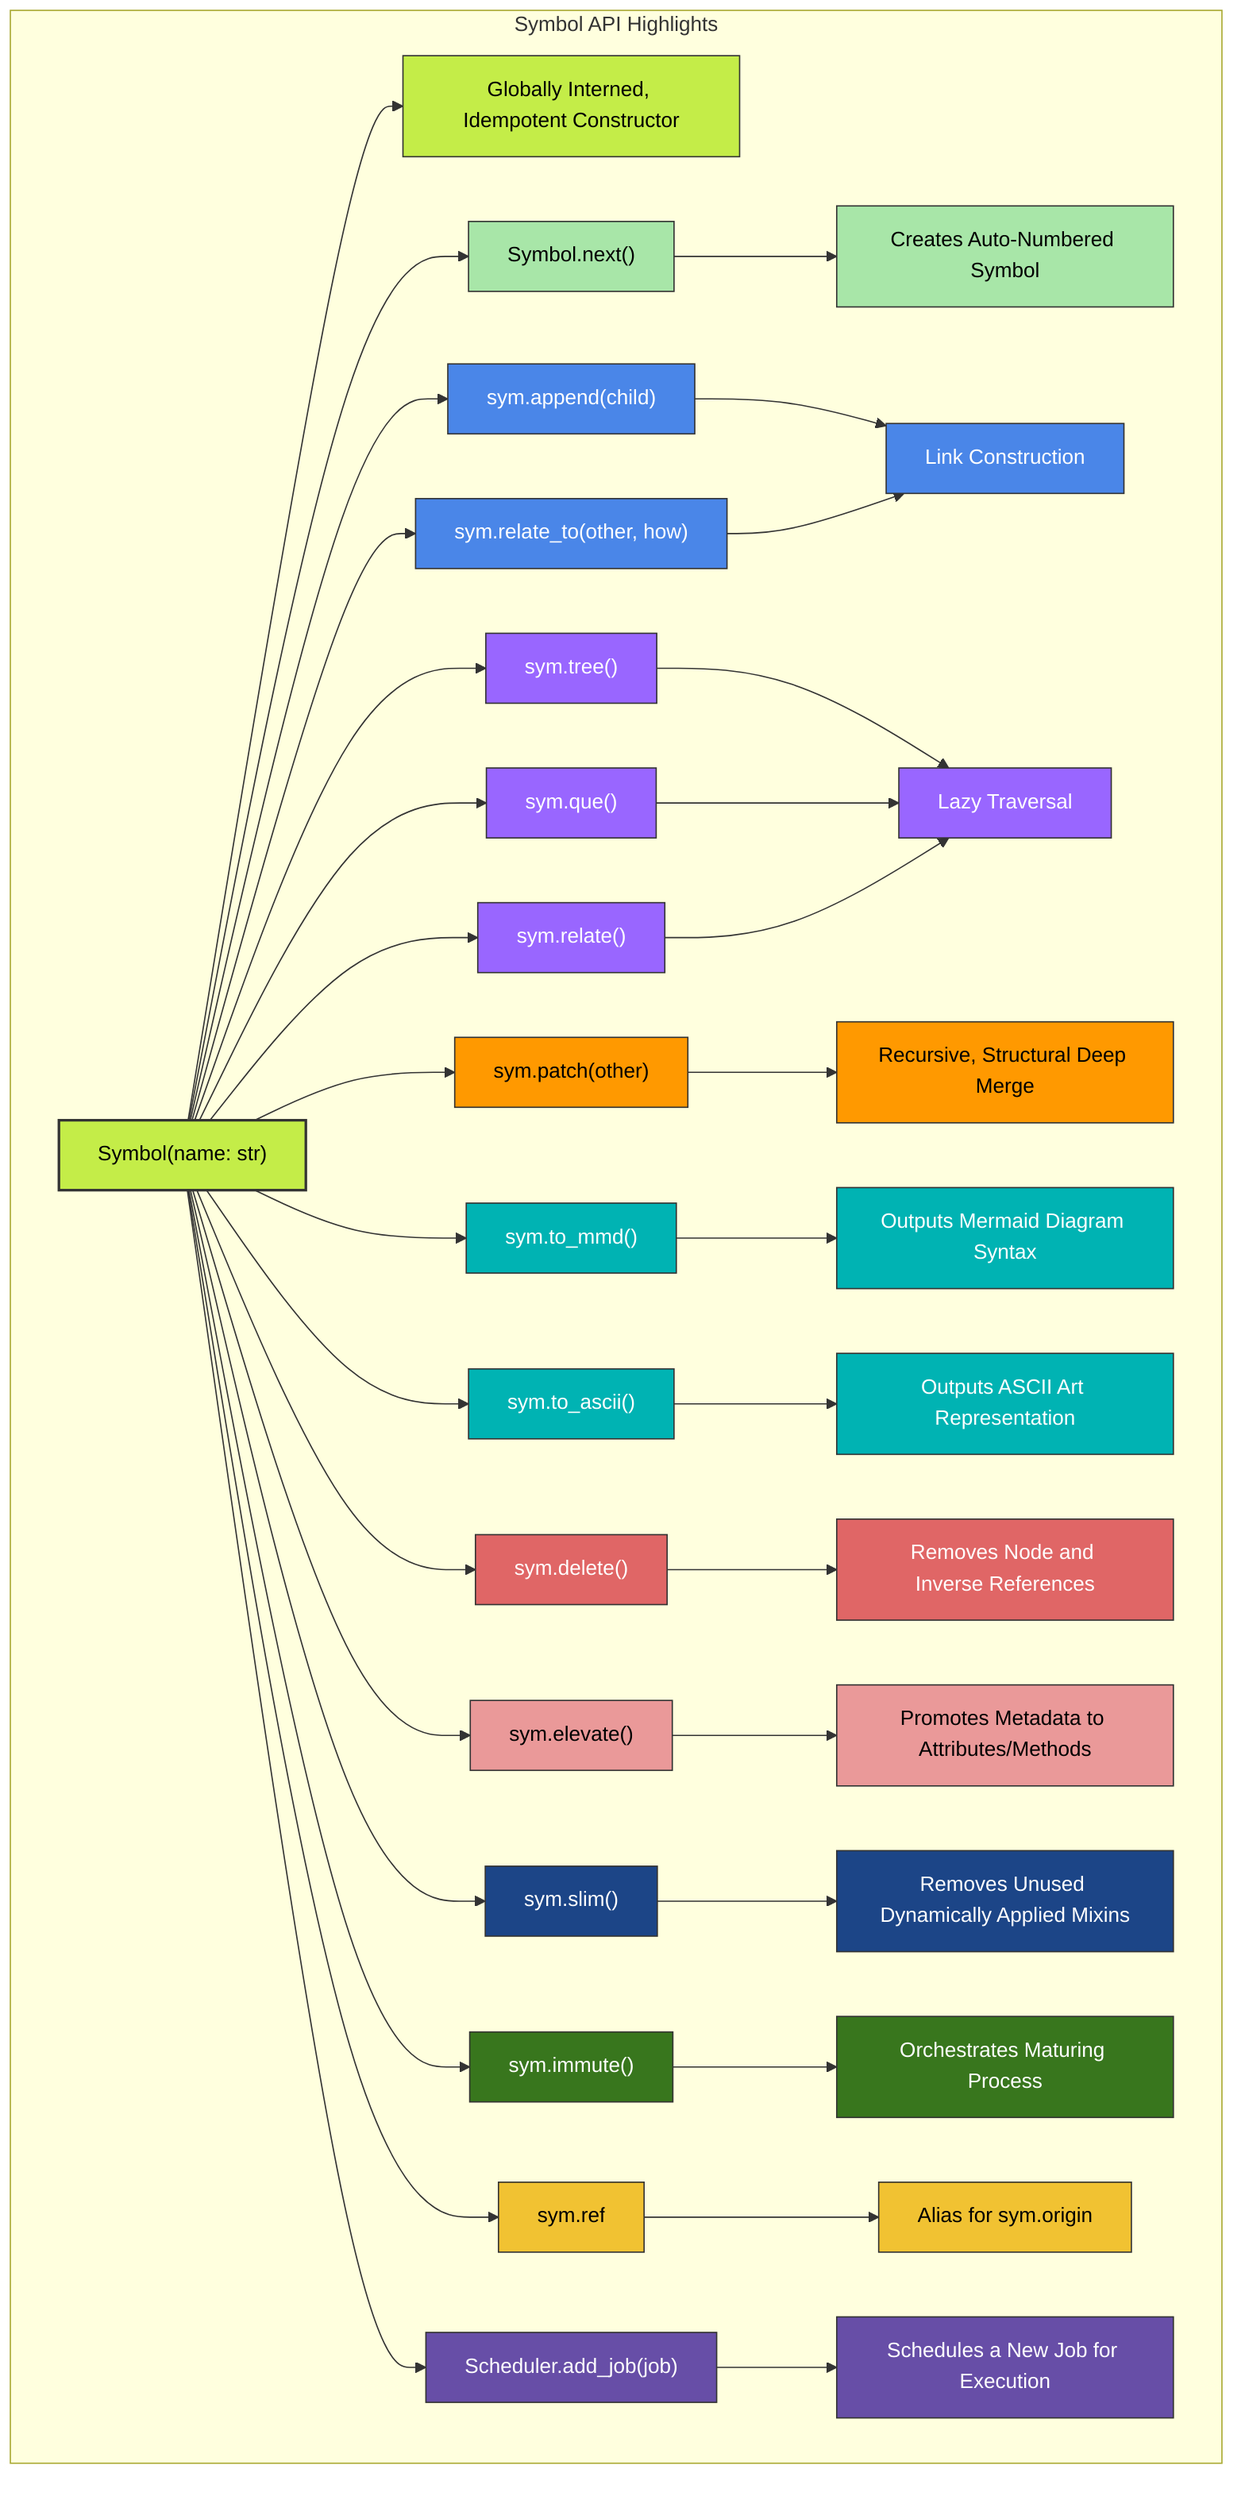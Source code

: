 graph
    subgraph "Symbol API Highlights"
        A[Symbol#40;name: str#41;] --> B[Globally Interned, Idempotent Constructor];
        A --> C[Symbol.next#40;#41;];
        C --> D[Creates Auto-Numbered Symbol];
        A --> E[sym.append#40;child#41;];
        A --> F[sym.relate_to#40;other, how#41;];
        E --> G[Link Construction];
        F --> G;
        A --> H[sym.tree#40;#41;];
        A --> I[sym.que#40;#41;];
        A --> J[sym.relate#40;#41;];
        H --> K[Lazy Traversal];
        I --> K;
        J --> K;
        A --> L[sym.patch#40;other#41;];
        L --> M[Recursive, Structural Deep Merge];
        A --> N[sym.to_mmd#40;#41;];
        N --> O[Outputs Mermaid Diagram Syntax];
        A --> P[sym.to_ascii#40;#41;];
        P --> Q[Outputs ASCII Art Representation];
        A --> R[sym.delete#40;#41;];
        R --> S[Removes Node and Inverse References];
        A --> T[sym.elevate#40;#41;];
        T --> U[Promotes Metadata to Attributes/Methods];
        A --> V[sym.slim#40;#41;];
        V --> W[Removes Unused Dynamically Applied Mixins];
        A --> X[sym.immute#40;#41;];
        X --> Y[Orchestrates Maturing Process];
        A --> Z[sym.ref];
        Z --> AA[Alias for sym.origin];
        A --> AB[Scheduler.add_job#40;job#41;];
        AB --> AC[Schedules a New Job for Execution];
    end

    %% Main Symbol node
    style A fill:#c4ed48,stroke:#333,stroke-width:2px,color:#000000;
    style B fill:#c4ed48,stroke:#333,stroke-width:1px,color:#000000;

    %% Symbol creation group - light green
    style C fill:#a8e6a8,stroke:#333,stroke-width:1px,color:#000000;
    style D fill:#a8e6a8,stroke:#333,stroke-width:1px,color:#000000;

    %% Relationship management group - blue
    style E fill:#4a86e8,stroke:#333,stroke-width:1px,color:#ffffff;
    style F fill:#4a86e8,stroke:#333,stroke-width:1px,color:#ffffff;
    style G fill:#4a86e8,stroke:#333,stroke-width:1px,color:#ffffff;

    %% Traversal group - purple
    style H fill:#9966ff,stroke:#333,stroke-width:1px,color:#ffffff;
    style I fill:#9966ff,stroke:#333,stroke-width:1px,color:#ffffff;
    style J fill:#9966ff,stroke:#333,stroke-width:1px,color:#ffffff;
    style K fill:#9966ff,stroke:#333,stroke-width:1px,color:#ffffff;

    %% Data manipulation group - orange
    style L fill:#ff9900,stroke:#333,stroke-width:1px,color:#000000;
    style M fill:#ff9900,stroke:#333,stroke-width:1px,color:#000000;

    %% Visualization group - teal
    style N fill:#00b3b3,stroke:#333,stroke-width:1px,color:#ffffff;
    style O fill:#00b3b3,stroke:#333,stroke-width:1px,color:#ffffff;
    style P fill:#00b3b3,stroke:#333,stroke-width:1px,color:#ffffff;
    style Q fill:#00b3b3,stroke:#333,stroke-width:1px,color:#ffffff;

    %% Node management group - red
    style R fill:#e06666,stroke:#333,stroke-width:1px,color:#ffffff;
    style S fill:#e06666,stroke:#333,stroke-width:1px,color:#ffffff;

    %% Metadata management group - pink
    style T fill:#ea9999,stroke:#333,stroke-width:1px,color:#000000;
    style U fill:#ea9999,stroke:#333,stroke-width:1px,color:#000000;

    %% Optimization group - dark blue
    style V fill:#1c4587,stroke:#333,stroke-width:1px,color:#ffffff;
    style W fill:#1c4587,stroke:#333,stroke-width:1px,color:#ffffff;

    %% Lifecycle management group - dark green
    style X fill:#38761d,stroke:#333,stroke-width:1px,color:#ffffff;
    style Y fill:#38761d,stroke:#333,stroke-width:1px,color:#ffffff;

    %% Reference management group - gold
    style Z fill:#f1c232,stroke:#333,stroke-width:1px,color:#000000;
    style AA fill:#f1c232,stroke:#333,stroke-width:1px,color:#000000;

    %% Scheduling group - dark purple
    style AB fill:#674ea7,stroke:#333,stroke-width:1px,color:#ffffff;
    style AC fill:#674ea7,stroke:#333,stroke-width:1px,color:#ffffff;